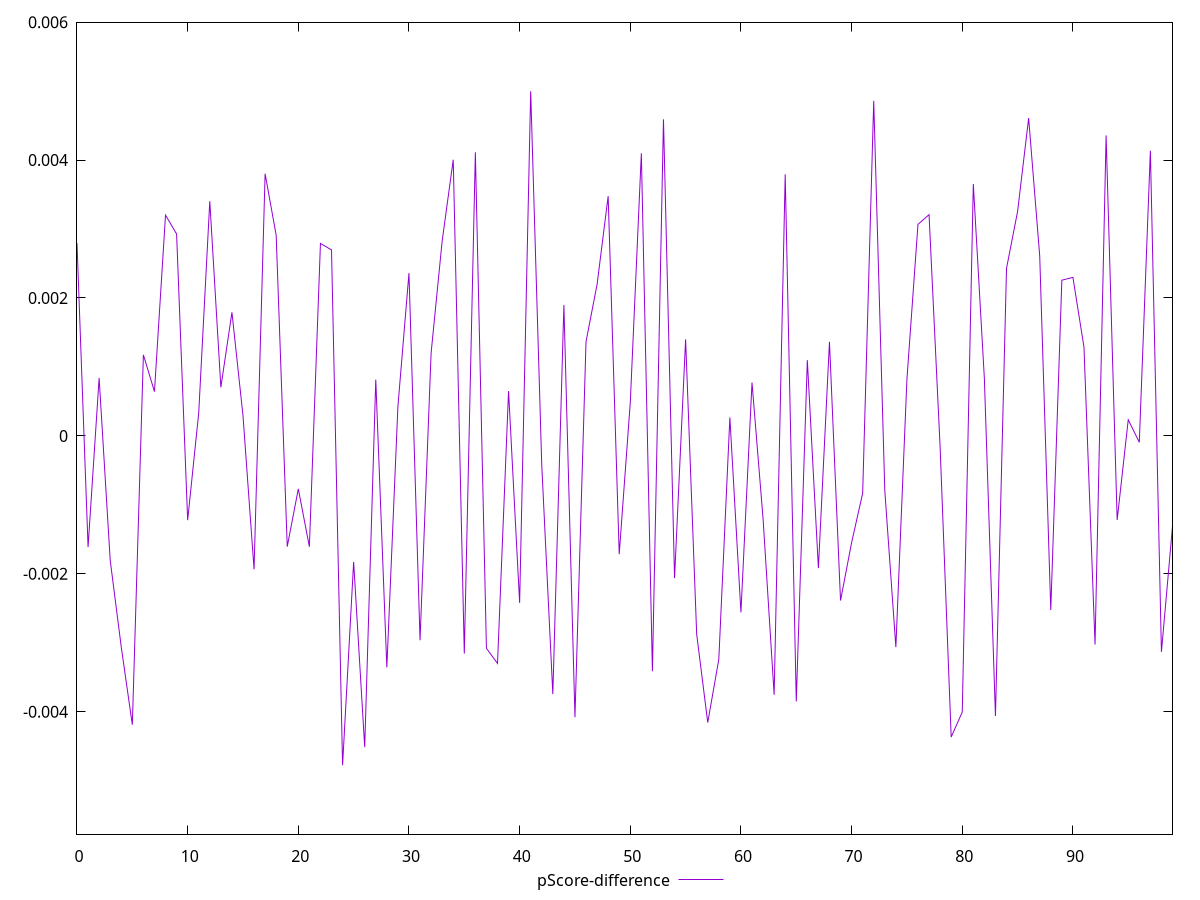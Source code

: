 reset

$pScoreDifference <<EOF
0 0.002794777274720661
1 -0.0016117141080721868
2 0.000840494912307449
3 -0.0018035071258022117
4 -0.0030623175310862394
5 -0.004188928743577708
6 0.00117576352096262
7 0.0006425776636889233
8 0.0032012422125605906
9 0.002927977136615429
10 -0.0012218971793933435
11 0.00033299113154235463
12 0.0034030694221968867
13 0.0007042987740130298
14 0.001792046802782915
15 0.00029519463238882396
16 -0.0019350975639111194
17 0.003802091018100093
18 0.0029085599499141246
19 -0.0016058857919154235
20 -0.0007684520239240513
21 -0.0016074842876640984
22 0.0027918004235325533
23 0.0026969530724985733
24 -0.004775095755946795
25 -0.0018280152333514932
26 -0.004513287319139452
27 0.0008159778253790748
28 -0.003357612865538975
29 0.00042606945572987165
30 0.002361379979561779
31 -0.002963032418789915
32 0.0012027291301800556
33 0.002827096900372878
34 0.004005049435085173
35 -0.003156548687345634
36 0.004112696566503444
37 -0.0030805460250886065
38 -0.003299389174093819
39 0.0006503175684977325
40 -0.002421332160571346
41 0.004998172761160408
42 -0.0004247471973096075
43 -0.0037442427037229498
44 0.0018972977220149956
45 -0.004078893072808759
46 0.0013665139826836148
47 0.002196705527154258
48 0.003476314342394657
49 -0.0017150880581602215
50 0.0004842930399276031
51 0.004098374824009774
52 -0.003412873865567795
53 0.004591064394290873
54 -0.0020623109543590305
55 0.001400643573420974
56 -0.0028753212724436372
57 -0.00415706167941297
58 -0.0032402549060824674
59 0.00026710398348247025
60 -0.002558959381902731
61 0.0007742268601531321
62 -0.0012026419303828688
63 -0.0037537375457133253
64 0.0037942101467476515
65 -0.003850766555268708
66 0.0010981563202287024
67 -0.0019172560377481544
68 0.001364304511186418
69 -0.002387571567224099
70 -0.001547794568750687
71 -0.0008314577845554942
72 0.004859327618920059
73 -0.0007910660296255138
74 -0.003063256448999102
75 0.0008203647365224997
76 0.003068721901102262
77 0.003208131978952764
78 -0.00016008420047312552
79 -0.004367254304991373
80 -0.004005224443534433
81 0.003653204371305313
82 0.0008287070925270985
83 -0.004061576989414886
84 0.002430056947898402
85 0.0032529843629493047
86 0.004608560154748928
87 0.0026102842413955607
88 -0.0025242188767239104
89 0.002258290747445286
90 0.0022990652524179176
91 0.0012884016445841862
92 -0.0030250063665320515
93 0.004357978592732792
94 -0.00121976752772332
95 0.00023352511144210733
96 -0.00009274407789458539
97 0.004135798192093115
98 -0.0031321143480268765
99 -0.0013118234114635023
EOF

set key outside below
set xrange [0:99]
set yrange [-0.005775095755946795:0.005998172761160408]
set trange [-0.005775095755946795:0.005998172761160408]
set terminal svg size 640, 500 enhanced background rgb 'white'
set output "report_00015_2021-02-09T16-11-33.973Z/largest-contentful-paint/samples/pages+cached+noadtech/pScore-difference/values.svg"

plot $pScoreDifference title "pScore-difference" with line

reset
